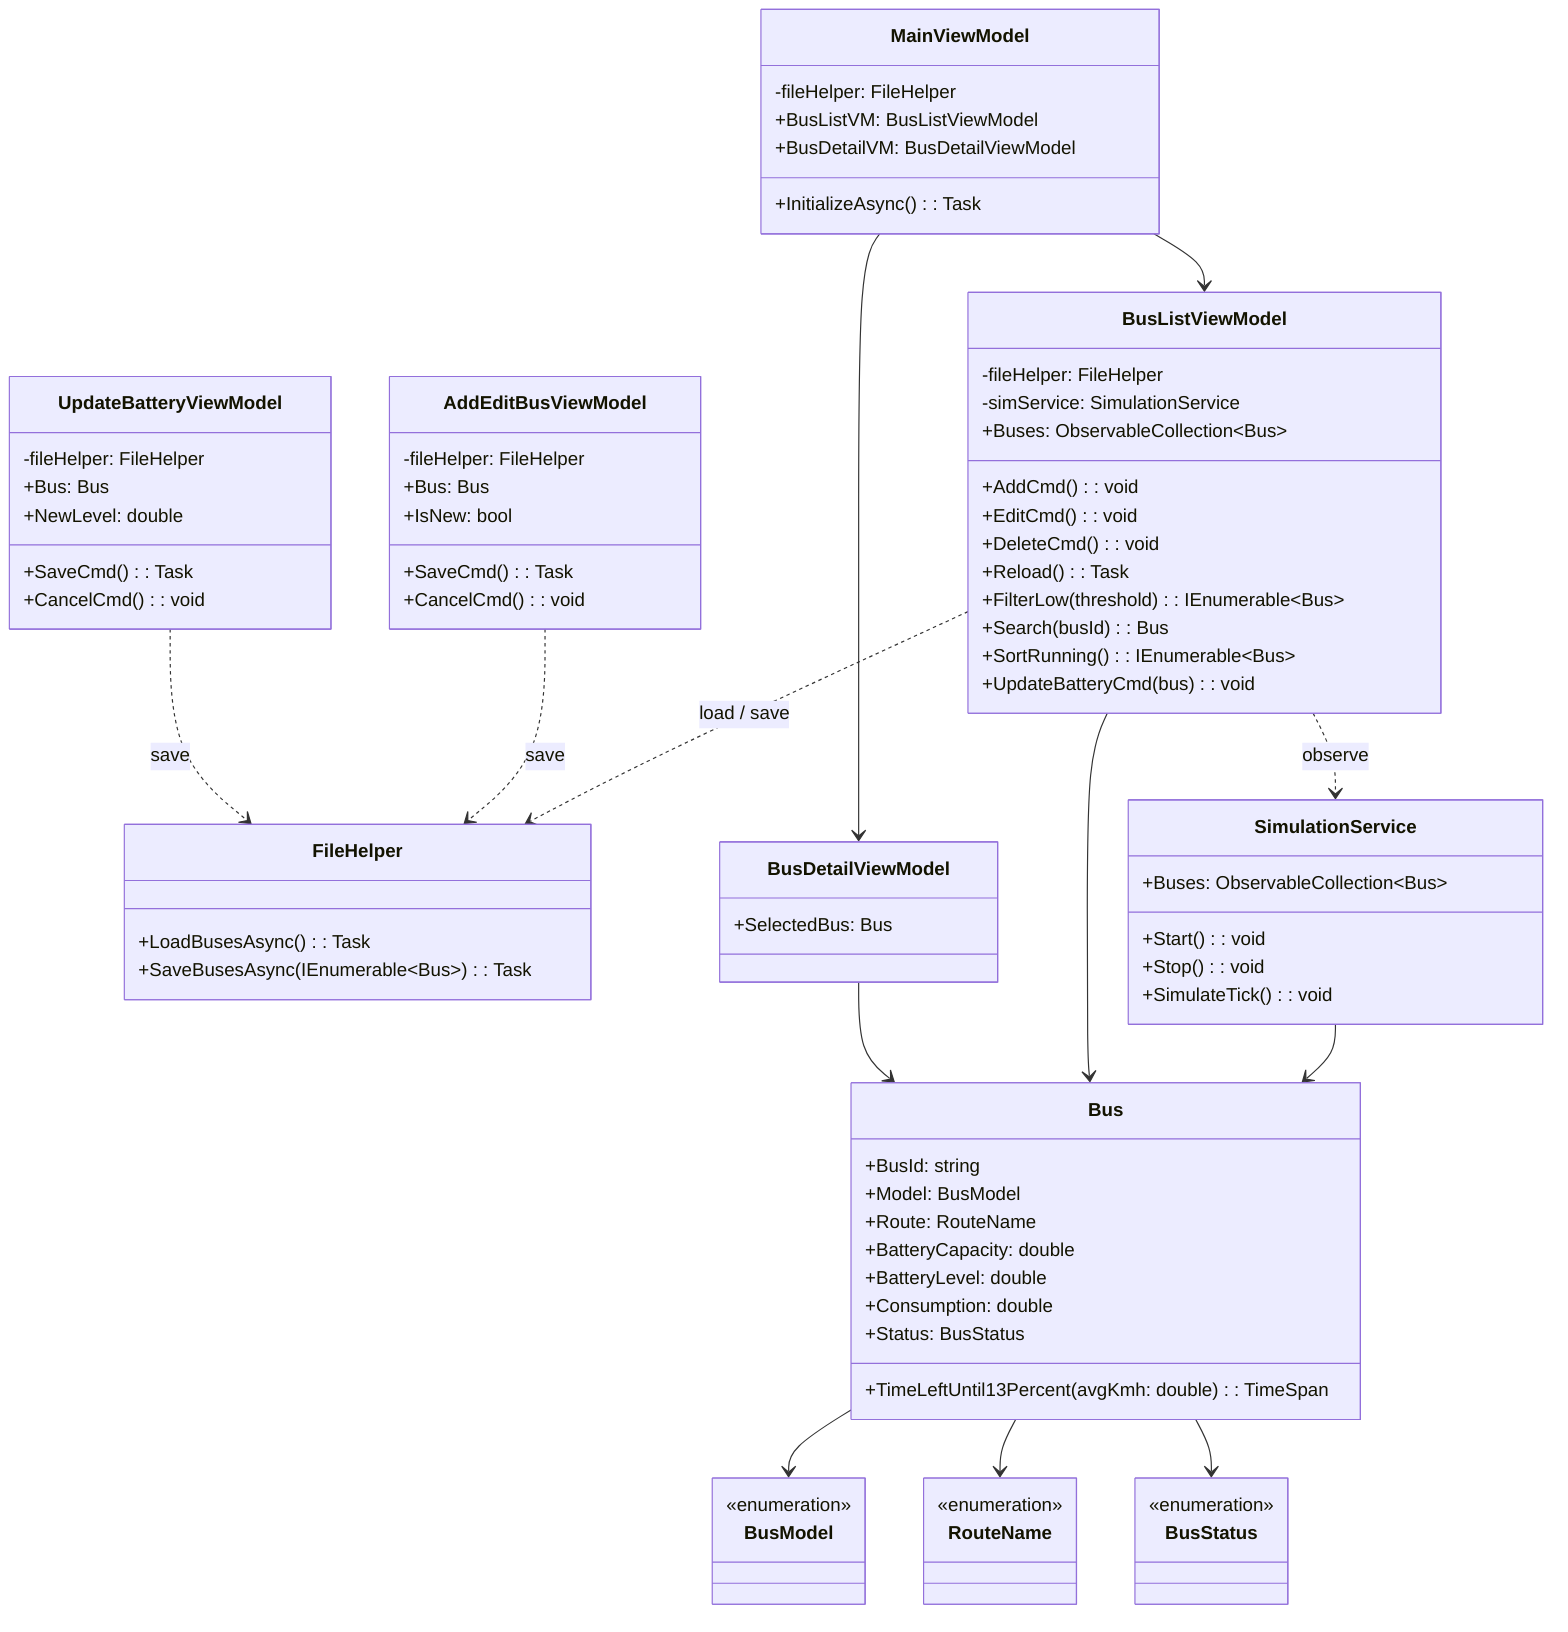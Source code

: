 classDiagram
%% ---------- DOMAIN ----------
class Bus {
    +BusId: string
    +Model: BusModel
    +Route: RouteName
    +BatteryCapacity: double
    +BatteryLevel: double        
    +Consumption: double
    +Status: BusStatus           
    +TimeLeftUntil13Percent(avgKmh: double): TimeSpan
}

class BusModel  { <<enumeration>> }
class RouteName { <<enumeration>> }
class BusStatus { <<enumeration>> }

Bus --> BusModel
Bus --> RouteName
Bus --> BusStatus


%% ---------- PERSISTENCE ----------
class FileHelper {
    +LoadBusesAsync(): Task<List~Bus~>
    +SaveBusesAsync(IEnumerable~Bus~): Task
}

%% ---------- SERVICE (UC 2) ----------
class SimulationService {
    +Buses: ObservableCollection~Bus~
    +Start(): void
    +Stop(): void
    +SimulateTick(): void
}
SimulationService --> Bus


%% ---------- VIEW-MODELS ----------
class BusListViewModel {
    -fileHelper: FileHelper
    -simService: SimulationService

    +Buses: ObservableCollection~Bus~

    +AddCmd(): void
    +EditCmd(): void
    +DeleteCmd(): void
    +Reload(): Task

    +FilterLow(threshold): IEnumerable~Bus~
    +Search(busId): Bus
    +SortRunning(): IEnumerable~Bus~

    +UpdateBatteryCmd(bus): void
}

class AddEditBusViewModel {
    -fileHelper: FileHelper
    +Bus: Bus
    +IsNew: bool
    +SaveCmd(): Task
    +CancelCmd(): void
}

class UpdateBatteryViewModel {
    -fileHelper: FileHelper
    +Bus: Bus
    +NewLevel: double
    +SaveCmd(): Task
    +CancelCmd(): void
}

class BusDetailViewModel {
    +SelectedBus: Bus
}

class MainViewModel {
    -fileHelper: FileHelper
    +BusListVM: BusListViewModel
    +BusDetailVM: BusDetailViewModel
    +InitializeAsync(): Task
}

%% ---------- RELATIONS ----------
MainViewModel --> BusListViewModel
MainViewModel --> BusDetailViewModel

BusListViewModel ..> FileHelper          : load / save
BusListViewModel ..> SimulationService   : observe
AddEditBusViewModel ..> FileHelper       : save
UpdateBatteryViewModel ..> FileHelper    : save

BusListViewModel  --> Bus
BusDetailViewModel --> Bus